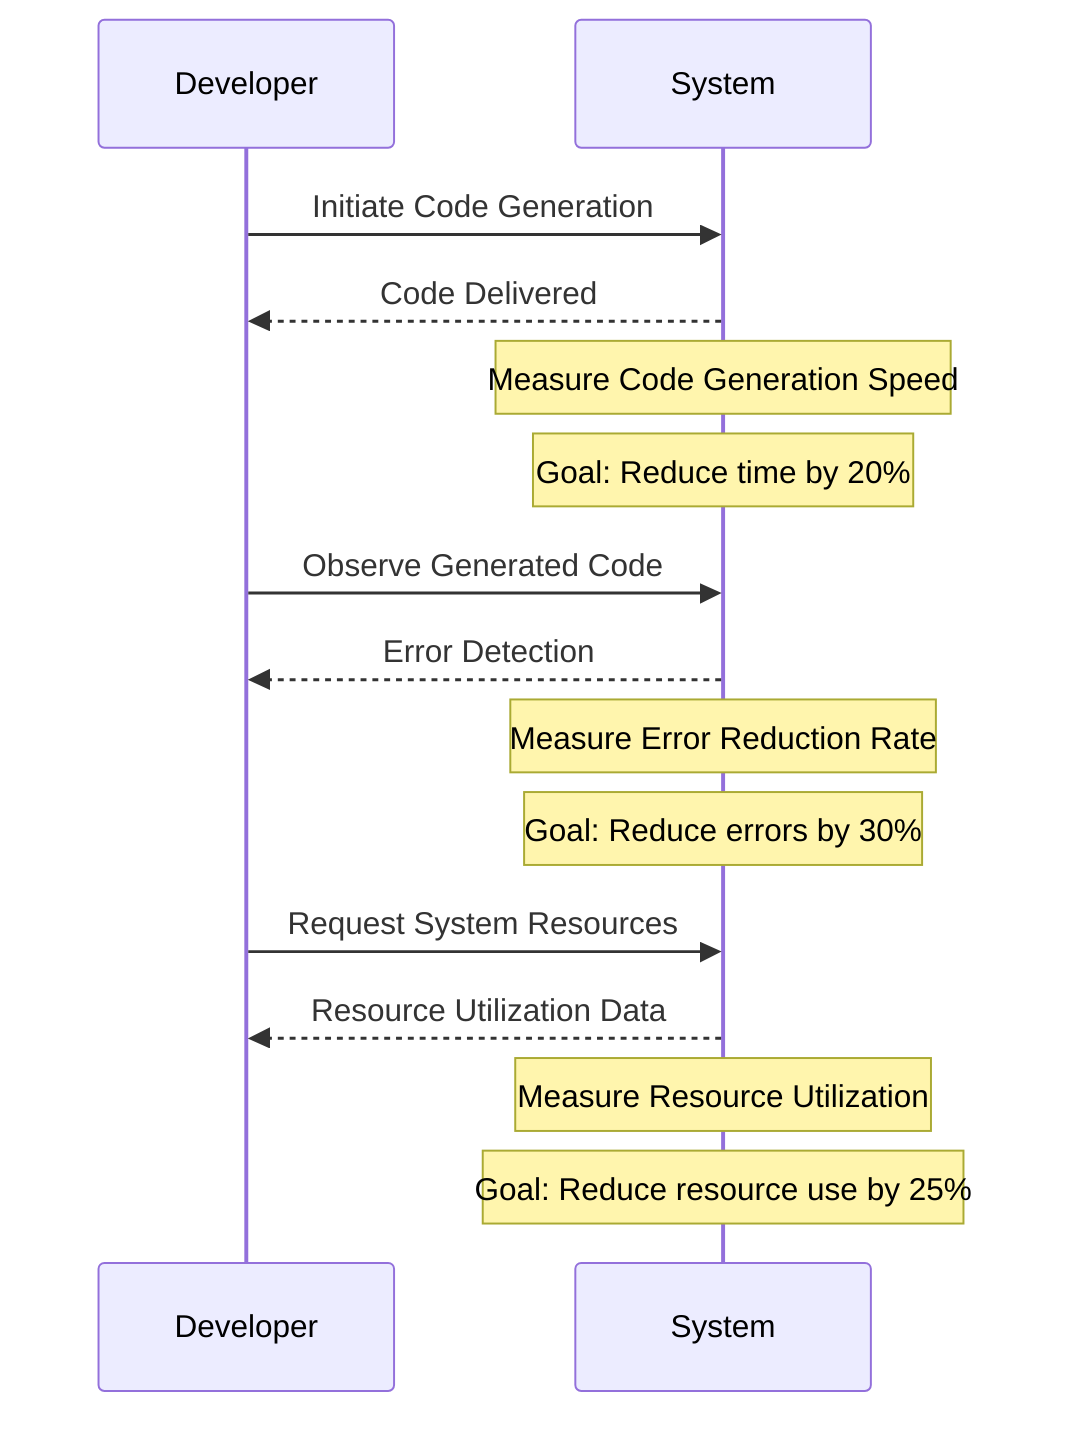 sequenceDiagram
    participant D as Developer
    participant S as System

    D->>S: Initiate Code Generation
    S-->>D: Code Delivered
    Note over S: Measure Code Generation Speed
    Note over S: Goal: Reduce time by 20%

    D->>S: Observe Generated Code
    S-->>D: Error Detection
    Note over S: Measure Error Reduction Rate
    Note over S: Goal: Reduce errors by 30%

    D->>S: Request System Resources
    S-->>D: Resource Utilization Data
    Note over S: Measure Resource Utilization
    Note over S: Goal: Reduce resource use by 25%